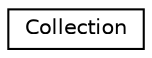 digraph "Graphical Class Hierarchy"
{
 // LATEX_PDF_SIZE
  edge [fontname="Helvetica",fontsize="10",labelfontname="Helvetica",labelfontsize="10"];
  node [fontname="Helvetica",fontsize="10",shape=record];
  rankdir="LR";
  Node0 [label="Collection",height=0.2,width=0.4,color="black", fillcolor="white", style="filled",URL="$classCollection.html",tooltip=" "];
}
